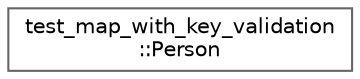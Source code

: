 digraph "类继承关系图"
{
 // LATEX_PDF_SIZE
  bgcolor="transparent";
  edge [fontname=Helvetica,fontsize=10,labelfontname=Helvetica,labelfontsize=10];
  node [fontname=Helvetica,fontsize=10,shape=box,height=0.2,width=0.4];
  rankdir="LR";
  Node0 [id="Node000000",label="test_map_with_key_validation\l::Person",height=0.2,width=0.4,color="grey40", fillcolor="white", style="filled",URL="$structtest__map__with__key__validation_1_1_person.html",tooltip=" "];
}
